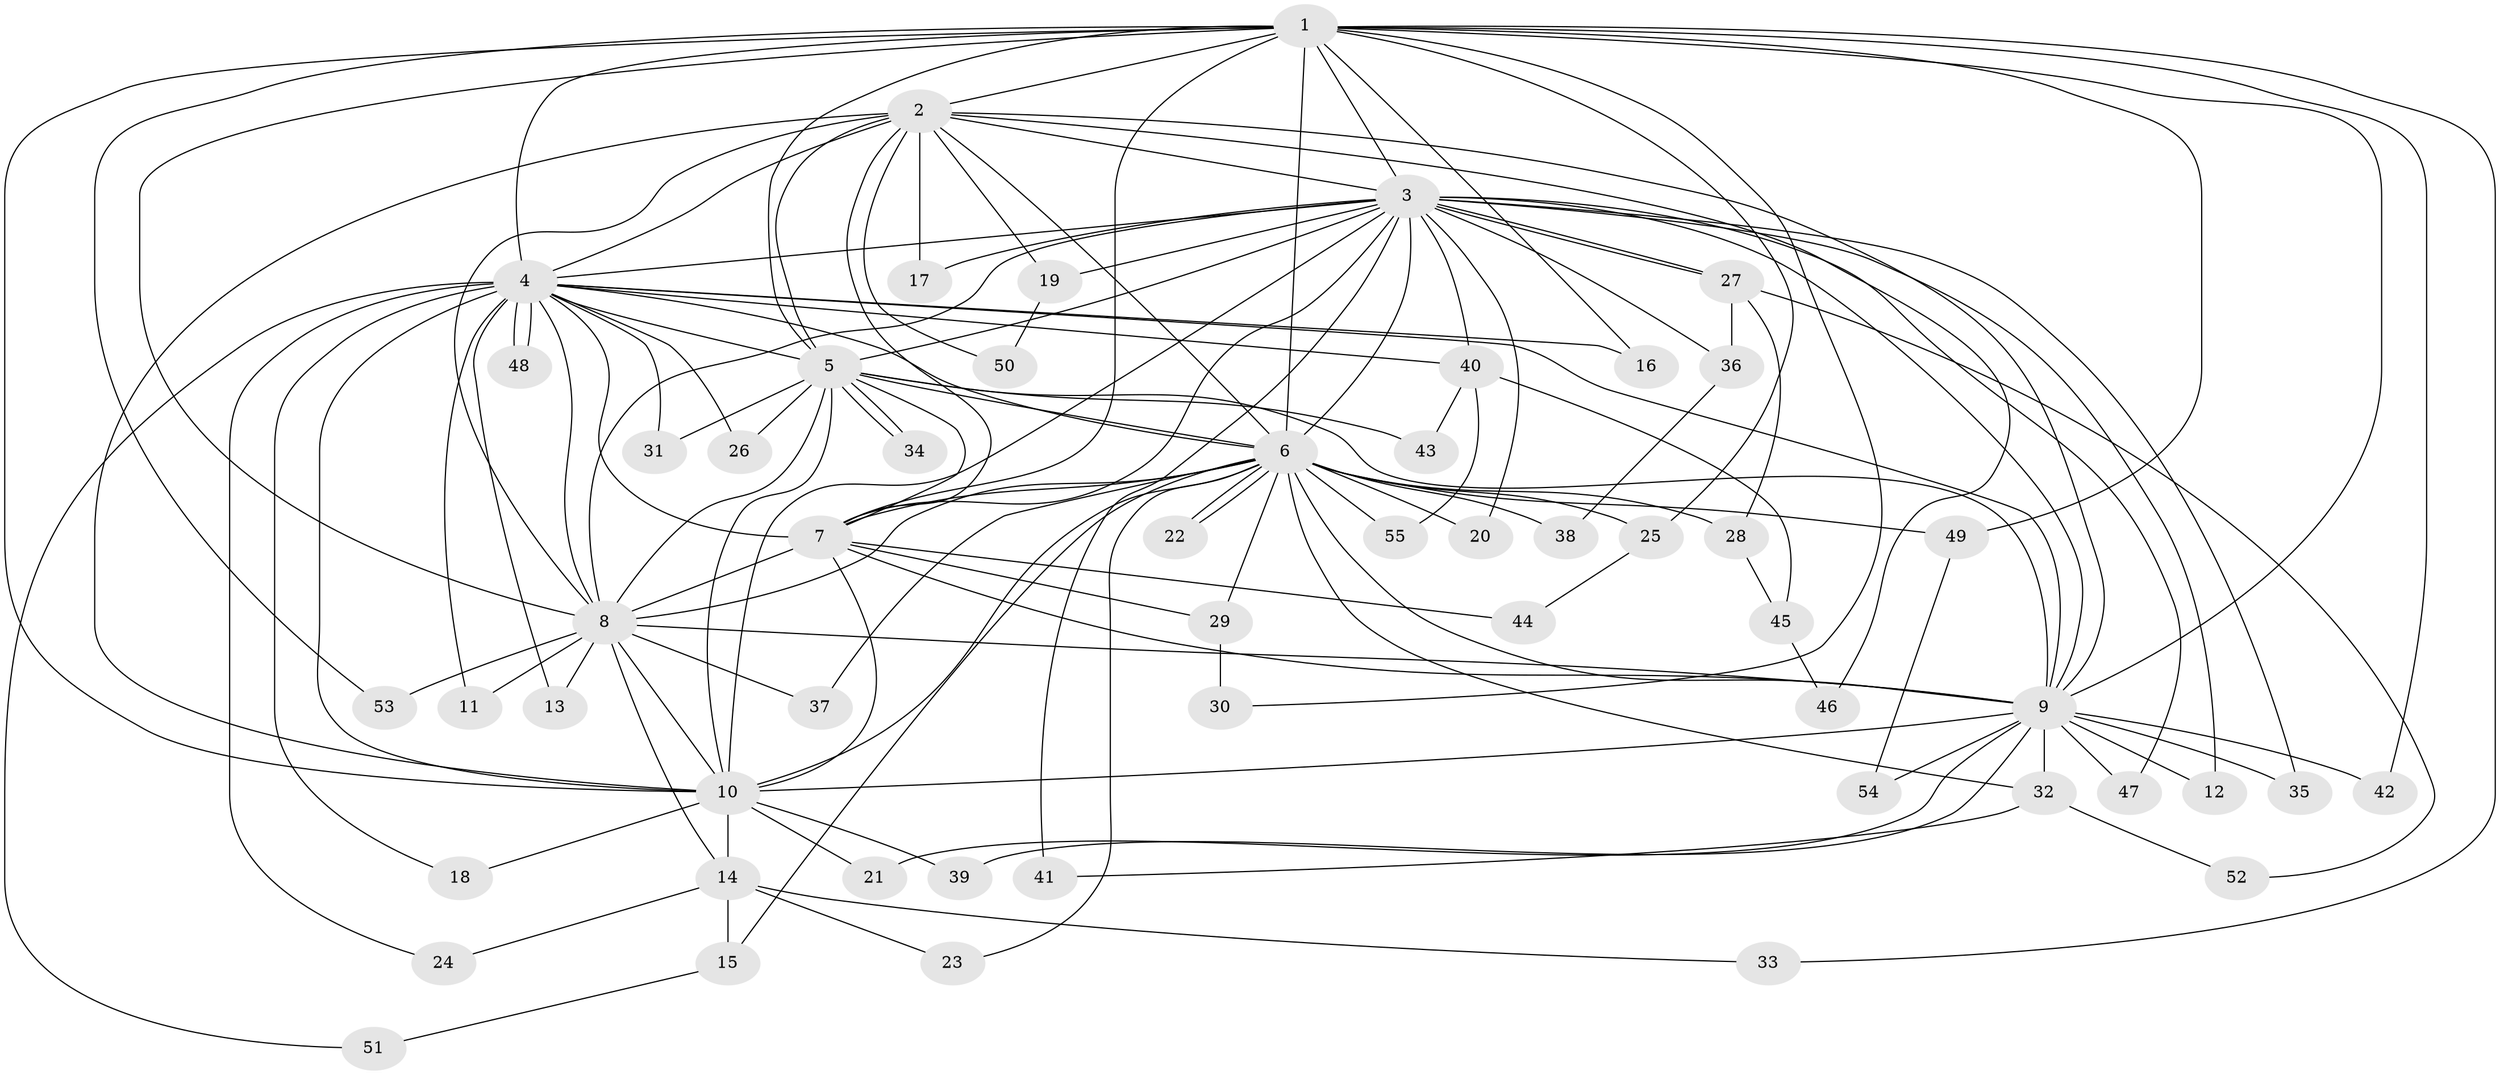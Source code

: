 // coarse degree distribution, {22: 0.024390243902439025, 9: 0.024390243902439025, 19: 0.04878048780487805, 16: 0.024390243902439025, 8: 0.04878048780487805, 2: 0.6341463414634146, 6: 0.024390243902439025, 3: 0.024390243902439025, 1: 0.04878048780487805, 5: 0.04878048780487805, 4: 0.04878048780487805}
// Generated by graph-tools (version 1.1) at 2025/51/02/27/25 19:51:47]
// undirected, 55 vertices, 135 edges
graph export_dot {
graph [start="1"]
  node [color=gray90,style=filled];
  1;
  2;
  3;
  4;
  5;
  6;
  7;
  8;
  9;
  10;
  11;
  12;
  13;
  14;
  15;
  16;
  17;
  18;
  19;
  20;
  21;
  22;
  23;
  24;
  25;
  26;
  27;
  28;
  29;
  30;
  31;
  32;
  33;
  34;
  35;
  36;
  37;
  38;
  39;
  40;
  41;
  42;
  43;
  44;
  45;
  46;
  47;
  48;
  49;
  50;
  51;
  52;
  53;
  54;
  55;
  1 -- 2;
  1 -- 3;
  1 -- 4;
  1 -- 5;
  1 -- 6;
  1 -- 7;
  1 -- 8;
  1 -- 9;
  1 -- 10;
  1 -- 16;
  1 -- 25;
  1 -- 30;
  1 -- 33;
  1 -- 42;
  1 -- 49;
  1 -- 53;
  2 -- 3;
  2 -- 4;
  2 -- 5;
  2 -- 6;
  2 -- 7;
  2 -- 8;
  2 -- 9;
  2 -- 10;
  2 -- 17;
  2 -- 19;
  2 -- 46;
  2 -- 50;
  3 -- 4;
  3 -- 5;
  3 -- 6;
  3 -- 7;
  3 -- 8;
  3 -- 9;
  3 -- 10;
  3 -- 12;
  3 -- 17;
  3 -- 19;
  3 -- 20;
  3 -- 27;
  3 -- 27;
  3 -- 35;
  3 -- 36;
  3 -- 40;
  3 -- 41;
  3 -- 47;
  4 -- 5;
  4 -- 6;
  4 -- 7;
  4 -- 8;
  4 -- 9;
  4 -- 10;
  4 -- 11;
  4 -- 13;
  4 -- 16;
  4 -- 18;
  4 -- 24;
  4 -- 26;
  4 -- 31;
  4 -- 40;
  4 -- 48;
  4 -- 48;
  4 -- 51;
  5 -- 6;
  5 -- 7;
  5 -- 8;
  5 -- 9;
  5 -- 10;
  5 -- 26;
  5 -- 31;
  5 -- 34;
  5 -- 34;
  5 -- 43;
  6 -- 7;
  6 -- 8;
  6 -- 9;
  6 -- 10;
  6 -- 15;
  6 -- 20;
  6 -- 22;
  6 -- 22;
  6 -- 23;
  6 -- 25;
  6 -- 28;
  6 -- 29;
  6 -- 32;
  6 -- 37;
  6 -- 38;
  6 -- 49;
  6 -- 55;
  7 -- 8;
  7 -- 9;
  7 -- 10;
  7 -- 29;
  7 -- 44;
  8 -- 9;
  8 -- 10;
  8 -- 11;
  8 -- 13;
  8 -- 14;
  8 -- 37;
  8 -- 53;
  9 -- 10;
  9 -- 12;
  9 -- 21;
  9 -- 32;
  9 -- 35;
  9 -- 39;
  9 -- 42;
  9 -- 47;
  9 -- 54;
  10 -- 14;
  10 -- 18;
  10 -- 21;
  10 -- 39;
  14 -- 15;
  14 -- 23;
  14 -- 24;
  14 -- 33;
  15 -- 51;
  19 -- 50;
  25 -- 44;
  27 -- 28;
  27 -- 36;
  27 -- 52;
  28 -- 45;
  29 -- 30;
  32 -- 41;
  32 -- 52;
  36 -- 38;
  40 -- 43;
  40 -- 45;
  40 -- 55;
  45 -- 46;
  49 -- 54;
}
